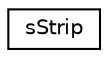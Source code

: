 digraph "Graphical Class Hierarchy"
{
 // LATEX_PDF_SIZE
  edge [fontname="Helvetica",fontsize="10",labelfontname="Helvetica",labelfontsize="10"];
  node [fontname="Helvetica",fontsize="10",shape=record];
  rankdir="LR";
  Node0 [label="sStrip",height=0.2,width=0.4,color="black", fillcolor="white", style="filled",URL="$structsStrip.html",tooltip="Video strip (on change update SSTRIP_* in define.h)"];
}
